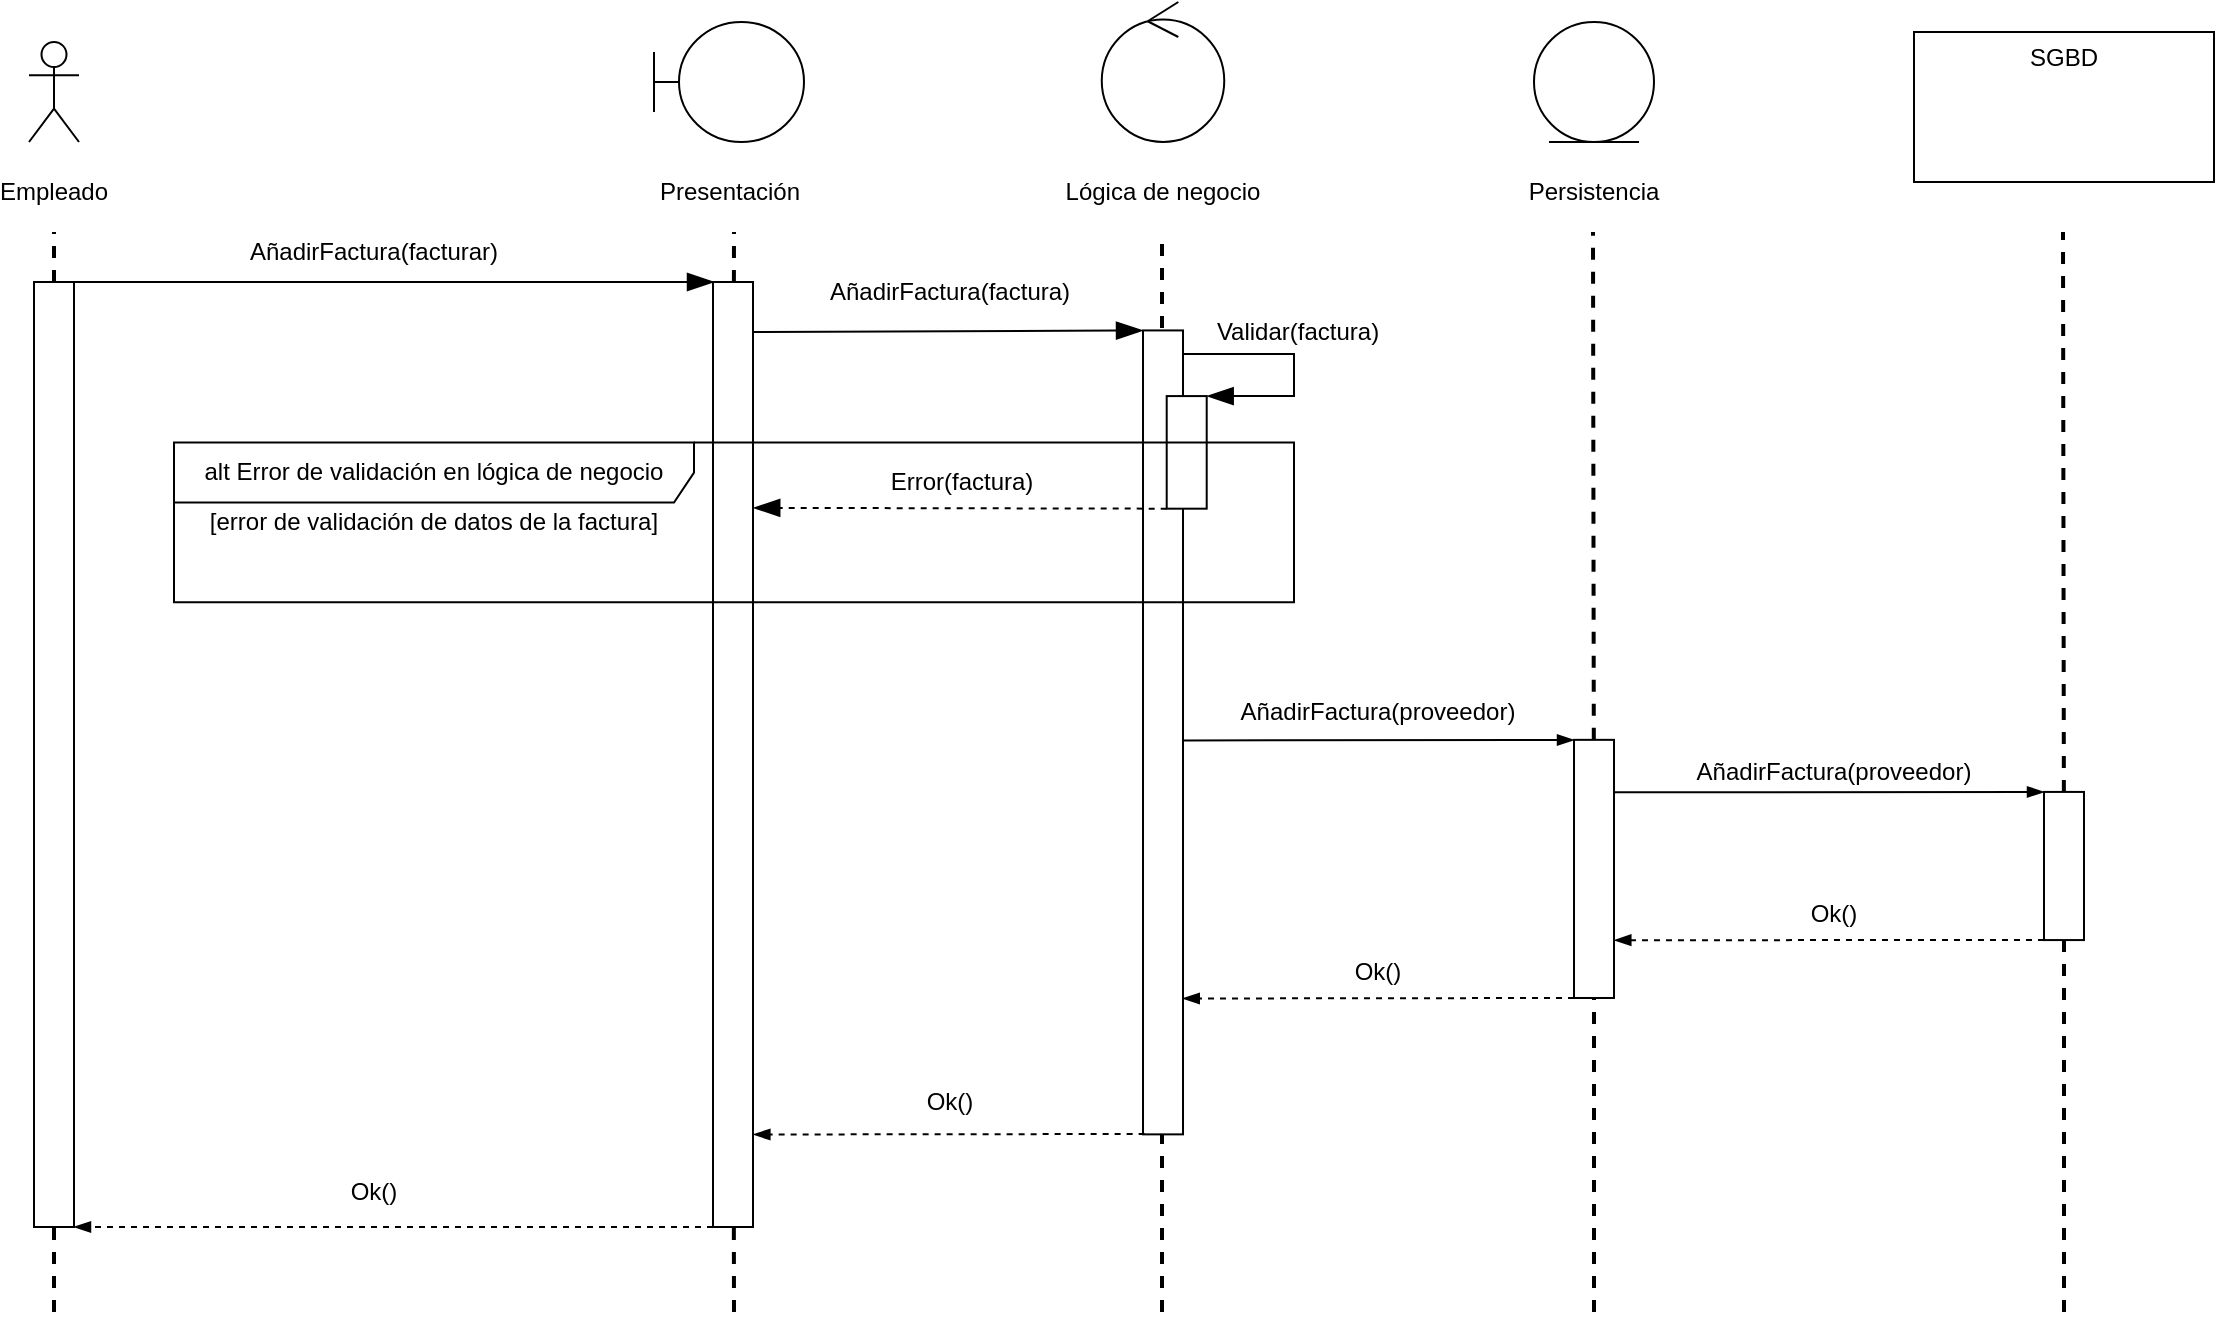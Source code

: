 <mxfile version="14.0.1" type="device"><diagram id="1qmKBlpoXgrcxfvQ_u8o" name="Page-1"><mxGraphModel dx="2249" dy="794" grid="1" gridSize="10" guides="1" tooltips="1" connect="1" arrows="1" fold="1" page="1" pageScale="1" pageWidth="827" pageHeight="1169" math="0" shadow="0"><root><mxCell id="0"/><mxCell id="1" parent="0"/><mxCell id="NJAteWP8aEL5vuaCSPf6-14" value="" style="group" parent="1" vertex="1" connectable="0"><mxGeometry x="870" y="40" width="150" height="75" as="geometry"/></mxCell><mxCell id="NJAteWP8aEL5vuaCSPf6-10" value="" style="rounded=0;whiteSpace=wrap;html=1;fontColor=none;" parent="NJAteWP8aEL5vuaCSPf6-14" vertex="1"><mxGeometry width="150" height="75" as="geometry"/></mxCell><mxCell id="NJAteWP8aEL5vuaCSPf6-12" value="SGBD" style="text;html=1;strokeColor=none;fillColor=none;align=center;verticalAlign=middle;whiteSpace=wrap;rounded=0;fontColor=none;" parent="NJAteWP8aEL5vuaCSPf6-14" vertex="1"><mxGeometry x="50" width="50" height="25" as="geometry"/></mxCell><mxCell id="NJAteWP8aEL5vuaCSPf6-15" value="" style="group" parent="1" vertex="1" connectable="0"><mxGeometry x="680" y="35" width="60" height="95" as="geometry"/></mxCell><mxCell id="NJAteWP8aEL5vuaCSPf6-4" value="" style="ellipse;shape=umlEntity;whiteSpace=wrap;html=1;" parent="NJAteWP8aEL5vuaCSPf6-15" vertex="1"><mxGeometry width="60" height="60" as="geometry"/></mxCell><mxCell id="NJAteWP8aEL5vuaCSPf6-9" value="Persistencia" style="text;html=1;strokeColor=none;fillColor=none;align=center;verticalAlign=middle;whiteSpace=wrap;rounded=0;fontColor=none;" parent="NJAteWP8aEL5vuaCSPf6-15" vertex="1"><mxGeometry x="10" y="75" width="40" height="20" as="geometry"/></mxCell><mxCell id="NJAteWP8aEL5vuaCSPf6-16" value="" style="group" parent="1" vertex="1" connectable="0"><mxGeometry x="440" y="25" width="109" height="105" as="geometry"/></mxCell><mxCell id="NJAteWP8aEL5vuaCSPf6-3" value="" style="ellipse;shape=umlControl;whiteSpace=wrap;html=1;" parent="NJAteWP8aEL5vuaCSPf6-16" vertex="1"><mxGeometry x="23.88" width="61.25" height="70" as="geometry"/></mxCell><mxCell id="NJAteWP8aEL5vuaCSPf6-8" value="Lógica de negocio" style="text;html=1;strokeColor=none;fillColor=none;align=center;verticalAlign=middle;whiteSpace=wrap;rounded=0;fontColor=none;" parent="NJAteWP8aEL5vuaCSPf6-16" vertex="1"><mxGeometry y="85" width="109" height="20" as="geometry"/></mxCell><mxCell id="NJAteWP8aEL5vuaCSPf6-17" value="" style="group" parent="1" vertex="1" connectable="0"><mxGeometry x="240" y="35" width="75" height="95" as="geometry"/></mxCell><mxCell id="NJAteWP8aEL5vuaCSPf6-2" value="" style="shape=umlBoundary;whiteSpace=wrap;html=1;" parent="NJAteWP8aEL5vuaCSPf6-17" vertex="1"><mxGeometry width="75" height="60" as="geometry"/></mxCell><mxCell id="NJAteWP8aEL5vuaCSPf6-7" value="Presentación" style="text;html=1;strokeColor=none;fillColor=none;align=center;verticalAlign=middle;whiteSpace=wrap;rounded=0;fontColor=none;" parent="NJAteWP8aEL5vuaCSPf6-17" vertex="1"><mxGeometry x="17.5" y="75" width="40" height="20" as="geometry"/></mxCell><mxCell id="NJAteWP8aEL5vuaCSPf6-20" value="" style="endArrow=none;dashed=1;html=1;fontColor=none;strokeWidth=2;" parent="1" source="NJAteWP8aEL5vuaCSPf6-30" edge="1"><mxGeometry width="50" height="50" relative="1" as="geometry"><mxPoint x="280" y="884" as="sourcePoint"/><mxPoint x="280" y="140" as="targetPoint"/></mxGeometry></mxCell><mxCell id="NJAteWP8aEL5vuaCSPf6-21" value="" style="endArrow=none;dashed=1;html=1;fontColor=none;strokeWidth=2;" parent="1" edge="1"><mxGeometry width="50" height="50" relative="1" as="geometry"><mxPoint x="494" y="680" as="sourcePoint"/><mxPoint x="494" y="140" as="targetPoint"/></mxGeometry></mxCell><mxCell id="NJAteWP8aEL5vuaCSPf6-22" value="" style="endArrow=none;dashed=1;html=1;fontColor=none;strokeWidth=2;" parent="1" source="RHaZY1qRToZjezPCcBVS-9" edge="1"><mxGeometry width="50" height="50" relative="1" as="geometry"><mxPoint x="710" y="880" as="sourcePoint"/><mxPoint x="709.5" y="140" as="targetPoint"/></mxGeometry></mxCell><mxCell id="NJAteWP8aEL5vuaCSPf6-23" value="" style="endArrow=none;dashed=1;html=1;fontColor=none;strokeWidth=2;" parent="1" source="RHaZY1qRToZjezPCcBVS-15" edge="1"><mxGeometry width="50" height="50" relative="1" as="geometry"><mxPoint x="945" y="880" as="sourcePoint"/><mxPoint x="944.5" y="140" as="targetPoint"/></mxGeometry></mxCell><mxCell id="NJAteWP8aEL5vuaCSPf6-25" value="" style="group" parent="1" vertex="1" connectable="0"><mxGeometry x="-80" y="45" width="40" height="85" as="geometry"/></mxCell><mxCell id="NJAteWP8aEL5vuaCSPf6-26" value="Actor" style="shape=umlActor;verticalLabelPosition=bottom;verticalAlign=top;html=1;outlineConnect=0;noLabel=1;fontColor=none;" parent="NJAteWP8aEL5vuaCSPf6-25" vertex="1"><mxGeometry x="7.5" width="25" height="50" as="geometry"/></mxCell><mxCell id="NJAteWP8aEL5vuaCSPf6-27" value="Empleado" style="text;html=1;strokeColor=none;fillColor=none;align=center;verticalAlign=middle;whiteSpace=wrap;rounded=0;fontColor=none;" parent="NJAteWP8aEL5vuaCSPf6-25" vertex="1"><mxGeometry y="65" width="40" height="20" as="geometry"/></mxCell><mxCell id="NJAteWP8aEL5vuaCSPf6-28" value="" style="endArrow=none;dashed=1;html=1;fontColor=none;strokeWidth=2;" parent="1" source="NJAteWP8aEL5vuaCSPf6-24" edge="1"><mxGeometry width="50" height="50" relative="1" as="geometry"><mxPoint x="-60" y="884" as="sourcePoint"/><mxPoint x="-60" y="140" as="targetPoint"/></mxGeometry></mxCell><mxCell id="NJAteWP8aEL5vuaCSPf6-24" value="" style="rounded=0;whiteSpace=wrap;html=1;fontColor=none;rotation=90;" parent="1" vertex="1"><mxGeometry x="-296.25" y="391.25" width="472.5" height="20" as="geometry"/></mxCell><mxCell id="NJAteWP8aEL5vuaCSPf6-29" value="" style="endArrow=none;dashed=1;html=1;fontColor=none;strokeWidth=2;" parent="1" target="NJAteWP8aEL5vuaCSPf6-24" edge="1"><mxGeometry width="50" height="50" relative="1" as="geometry"><mxPoint x="-60" y="680" as="sourcePoint"/><mxPoint x="-60.0" y="140" as="targetPoint"/></mxGeometry></mxCell><mxCell id="NJAteWP8aEL5vuaCSPf6-30" value="" style="rounded=0;whiteSpace=wrap;html=1;fontColor=none;rotation=90;" parent="1" vertex="1"><mxGeometry x="43.25" y="391.25" width="472.5" height="20" as="geometry"/></mxCell><mxCell id="NJAteWP8aEL5vuaCSPf6-31" value="" style="endArrow=none;dashed=1;html=1;fontColor=none;strokeWidth=2;" parent="1" target="NJAteWP8aEL5vuaCSPf6-30" edge="1"><mxGeometry width="50" height="50" relative="1" as="geometry"><mxPoint x="280" y="680" as="sourcePoint"/><mxPoint x="280" y="140" as="targetPoint"/></mxGeometry></mxCell><mxCell id="NJAteWP8aEL5vuaCSPf6-32" value="" style="endArrow=blockThin;html=1;strokeWidth=1;fontColor=none;endFill=1;endSize=11;" parent="1" edge="1"><mxGeometry width="50" height="50" relative="1" as="geometry"><mxPoint x="-50" y="165" as="sourcePoint"/><mxPoint x="270" y="165" as="targetPoint"/></mxGeometry></mxCell><mxCell id="tJflDgzkko5D9vu5rmik-2" value="AñadirFactura(facturar)" style="text;html=1;strokeColor=none;fillColor=none;align=center;verticalAlign=middle;whiteSpace=wrap;rounded=0;" parent="1" vertex="1"><mxGeometry x="80" y="140" width="40" height="20" as="geometry"/></mxCell><mxCell id="tJflDgzkko5D9vu5rmik-3" value="" style="rounded=0;whiteSpace=wrap;html=1;fontColor=none;rotation=90;" parent="1" vertex="1"><mxGeometry x="293.52" y="380.2" width="401.97" height="20" as="geometry"/></mxCell><mxCell id="tJflDgzkko5D9vu5rmik-4" value="" style="endArrow=blockThin;html=1;strokeWidth=1;fontColor=none;endFill=1;endSize=11;entryX=0;entryY=1;entryDx=0;entryDy=0;" parent="1" target="tJflDgzkko5D9vu5rmik-3" edge="1"><mxGeometry width="50" height="50" relative="1" as="geometry"><mxPoint x="290" y="190" as="sourcePoint"/><mxPoint x="485" y="189" as="targetPoint"/></mxGeometry></mxCell><mxCell id="tJflDgzkko5D9vu5rmik-5" value="AñadirFactura(factura)" style="text;html=1;strokeColor=none;fillColor=none;align=center;verticalAlign=middle;whiteSpace=wrap;rounded=0;" parent="1" vertex="1"><mxGeometry x="367.5" y="160" width="40" height="20" as="geometry"/></mxCell><mxCell id="RHaZY1qRToZjezPCcBVS-1" value="" style="rounded=0;whiteSpace=wrap;html=1;fontColor=none;rotation=90;" parent="1" vertex="1"><mxGeometry x="478.2" y="240.19" width="56.3" height="20" as="geometry"/></mxCell><mxCell id="RHaZY1qRToZjezPCcBVS-2" value="[error de validación de datos de la factura]" style="text;html=1;strokeColor=none;fillColor=none;align=center;verticalAlign=middle;whiteSpace=wrap;rounded=0;" parent="1" vertex="1"><mxGeometry x="10" y="275.19" width="240" height="20" as="geometry"/></mxCell><mxCell id="RHaZY1qRToZjezPCcBVS-3" value="" style="endArrow=blockThin;html=1;strokeWidth=1;fontColor=none;endFill=1;endSize=11;entryX=0;entryY=0;entryDx=0;entryDy=0;rounded=0;" parent="1" target="RHaZY1qRToZjezPCcBVS-1" edge="1"><mxGeometry width="50" height="50" relative="1" as="geometry"><mxPoint x="504.5" y="201" as="sourcePoint"/><mxPoint x="600" y="250" as="targetPoint"/><Array as="points"><mxPoint x="560" y="201"/><mxPoint x="560" y="222"/></Array></mxGeometry></mxCell><mxCell id="RHaZY1qRToZjezPCcBVS-5" value="Validar(factura)" style="text;html=1;strokeColor=none;fillColor=none;align=center;verticalAlign=middle;whiteSpace=wrap;rounded=0;" parent="1" vertex="1"><mxGeometry x="542" y="180" width="40" height="20" as="geometry"/></mxCell><mxCell id="RHaZY1qRToZjezPCcBVS-7" value="" style="endArrow=blockThin;html=1;strokeWidth=1;fontColor=none;endFill=1;endSize=11;exitX=1;exitY=1;exitDx=0;exitDy=0;entryX=0.239;entryY=-0.006;entryDx=0;entryDy=0;entryPerimeter=0;dashed=1;" parent="1" source="RHaZY1qRToZjezPCcBVS-1" target="NJAteWP8aEL5vuaCSPf6-30" edge="1"><mxGeometry width="50" height="50" relative="1" as="geometry"><mxPoint x="282.5" y="275.69" as="sourcePoint"/><mxPoint x="340" y="310" as="targetPoint"/></mxGeometry></mxCell><mxCell id="tJflDgzkko5D9vu5rmik-12" value="alt Error de validación en lógica de negocio" style="shape=umlFrame;whiteSpace=wrap;html=1;width=260;height=30;" parent="1" vertex="1"><mxGeometry y="245.29" width="560" height="79.81" as="geometry"/></mxCell><mxCell id="RHaZY1qRToZjezPCcBVS-8" value="Error(factura)" style="text;html=1;strokeColor=none;fillColor=none;align=center;verticalAlign=middle;whiteSpace=wrap;rounded=0;" parent="1" vertex="1"><mxGeometry x="374" y="255.19" width="40" height="20" as="geometry"/></mxCell><mxCell id="RHaZY1qRToZjezPCcBVS-9" value="" style="rounded=0;whiteSpace=wrap;html=1;fontColor=none;rotation=90;" parent="1" vertex="1"><mxGeometry x="645.47" y="448.46" width="129.07" height="20" as="geometry"/></mxCell><mxCell id="RHaZY1qRToZjezPCcBVS-10" value="" style="endArrow=none;dashed=1;html=1;fontColor=none;strokeWidth=2;" parent="1" target="RHaZY1qRToZjezPCcBVS-9" edge="1"><mxGeometry width="50" height="50" relative="1" as="geometry"><mxPoint x="710" y="680" as="sourcePoint"/><mxPoint x="709.5" y="140" as="targetPoint"/></mxGeometry></mxCell><mxCell id="RHaZY1qRToZjezPCcBVS-13" value="" style="endArrow=blockThin;html=1;endFill=1;exitX=0.51;exitY=0.025;exitDx=0;exitDy=0;exitPerimeter=0;" parent="1" source="tJflDgzkko5D9vu5rmik-3" edge="1"><mxGeometry width="50" height="50" relative="1" as="geometry"><mxPoint x="506" y="394" as="sourcePoint"/><mxPoint x="700" y="394" as="targetPoint"/></mxGeometry></mxCell><mxCell id="RHaZY1qRToZjezPCcBVS-14" value="AñadirFactura(proveedor)" style="text;html=1;strokeColor=none;fillColor=none;align=center;verticalAlign=middle;whiteSpace=wrap;rounded=0;" parent="1" vertex="1"><mxGeometry x="582" y="370" width="40" height="20" as="geometry"/></mxCell><mxCell id="RHaZY1qRToZjezPCcBVS-15" value="" style="rounded=0;whiteSpace=wrap;html=1;fontColor=none;rotation=90;" parent="1" vertex="1"><mxGeometry x="907.96" y="447" width="74.07" height="20" as="geometry"/></mxCell><mxCell id="RHaZY1qRToZjezPCcBVS-16" value="" style="endArrow=none;dashed=1;html=1;fontColor=none;strokeWidth=2;" parent="1" target="RHaZY1qRToZjezPCcBVS-15" edge="1"><mxGeometry width="50" height="50" relative="1" as="geometry"><mxPoint x="945" y="680" as="sourcePoint"/><mxPoint x="944.5" y="140" as="targetPoint"/></mxGeometry></mxCell><mxCell id="RHaZY1qRToZjezPCcBVS-17" value="" style="endArrow=blockThin;html=1;exitX=1;exitY=0;exitDx=0;exitDy=0;endFill=1;entryX=0;entryY=1;entryDx=0;entryDy=0;" parent="1" target="RHaZY1qRToZjezPCcBVS-15" edge="1"><mxGeometry width="50" height="50" relative="1" as="geometry"><mxPoint x="719.995" y="420.125" as="sourcePoint"/><mxPoint x="915.49" y="420" as="targetPoint"/></mxGeometry></mxCell><mxCell id="RHaZY1qRToZjezPCcBVS-18" value="AñadirFactura(proveedor)" style="text;html=1;strokeColor=none;fillColor=none;align=center;verticalAlign=middle;whiteSpace=wrap;rounded=0;" parent="1" vertex="1"><mxGeometry x="810" y="400" width="40" height="20" as="geometry"/></mxCell><mxCell id="RHaZY1qRToZjezPCcBVS-19" value="" style="endArrow=blockThin;html=1;exitX=1;exitY=1;exitDx=0;exitDy=0;endFill=1;dashed=1;entryX=0.776;entryY=-0.008;entryDx=0;entryDy=0;entryPerimeter=0;" parent="1" source="RHaZY1qRToZjezPCcBVS-15" target="RHaZY1qRToZjezPCcBVS-9" edge="1"><mxGeometry width="50" height="50" relative="1" as="geometry"><mxPoint x="780" y="530" as="sourcePoint"/><mxPoint x="722" y="494" as="targetPoint"/></mxGeometry></mxCell><mxCell id="RHaZY1qRToZjezPCcBVS-20" value="Ok()" style="text;html=1;strokeColor=none;fillColor=none;align=center;verticalAlign=middle;whiteSpace=wrap;rounded=0;" parent="1" vertex="1"><mxGeometry x="810" y="471" width="40" height="20" as="geometry"/></mxCell><mxCell id="RHaZY1qRToZjezPCcBVS-21" value="" style="endArrow=blockThin;html=1;exitX=1;exitY=1;exitDx=0;exitDy=0;endFill=1;dashed=1;entryX=0.831;entryY=0.006;entryDx=0;entryDy=0;entryPerimeter=0;" parent="1" source="RHaZY1qRToZjezPCcBVS-9" target="tJflDgzkko5D9vu5rmik-3" edge="1"><mxGeometry width="50" height="50" relative="1" as="geometry"><mxPoint x="701.005" y="524.995" as="sourcePoint"/><mxPoint x="505" y="524" as="targetPoint"/></mxGeometry></mxCell><mxCell id="RHaZY1qRToZjezPCcBVS-22" value="Ok()" style="text;html=1;strokeColor=none;fillColor=none;align=center;verticalAlign=middle;whiteSpace=wrap;rounded=0;" parent="1" vertex="1"><mxGeometry x="582" y="500" width="40" height="20" as="geometry"/></mxCell><mxCell id="RHaZY1qRToZjezPCcBVS-23" value="" style="endArrow=blockThin;html=1;exitX=1;exitY=1;exitDx=0;exitDy=0;endFill=1;dashed=1;entryX=0.831;entryY=0.006;entryDx=0;entryDy=0;entryPerimeter=0;" parent="1" edge="1"><mxGeometry width="50" height="50" relative="1" as="geometry"><mxPoint x="485.315" y="590.995" as="sourcePoint"/><mxPoint x="289.695" y="591.252" as="targetPoint"/></mxGeometry></mxCell><mxCell id="RHaZY1qRToZjezPCcBVS-24" value="" style="endArrow=blockThin;html=1;exitX=1;exitY=1;exitDx=0;exitDy=0;endFill=1;dashed=1;entryX=1;entryY=0;entryDx=0;entryDy=0;" parent="1" source="NJAteWP8aEL5vuaCSPf6-30" target="NJAteWP8aEL5vuaCSPf6-24" edge="1"><mxGeometry width="50" height="50" relative="1" as="geometry"><mxPoint x="268.625" y="637.005" as="sourcePoint"/><mxPoint x="73.005" y="637.262" as="targetPoint"/></mxGeometry></mxCell><mxCell id="RHaZY1qRToZjezPCcBVS-25" value="Ok()" style="text;html=1;strokeColor=none;fillColor=none;align=center;verticalAlign=middle;whiteSpace=wrap;rounded=0;" parent="1" vertex="1"><mxGeometry x="367.5" y="565" width="40" height="20" as="geometry"/></mxCell><mxCell id="RHaZY1qRToZjezPCcBVS-26" value="Ok()" style="text;html=1;strokeColor=none;fillColor=none;align=center;verticalAlign=middle;whiteSpace=wrap;rounded=0;" parent="1" vertex="1"><mxGeometry x="80" y="610" width="40" height="20" as="geometry"/></mxCell></root></mxGraphModel></diagram></mxfile>